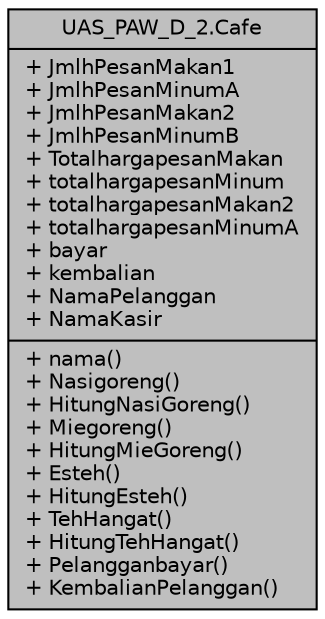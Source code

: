 digraph "UAS_PAW_D_2.Cafe"
{
 // LATEX_PDF_SIZE
  edge [fontname="Helvetica",fontsize="10",labelfontname="Helvetica",labelfontsize="10"];
  node [fontname="Helvetica",fontsize="10",shape=record];
  Node1 [label="{UAS_PAW_D_2.Cafe\n|+ JmlhPesanMakan1\l+ JmlhPesanMinumA\l+ JmlhPesanMakan2\l+ JmlhPesanMinumB\l+ TotalhargapesanMakan\l+ totalhargapesanMinum\l+ totalhargapesanMakan2\l+ totalhargapesanMinumA\l+ bayar\l+ kembalian\l+ NamaPelanggan\l+ NamaKasir\l|+ nama()\l+ Nasigoreng()\l+ HitungNasiGoreng()\l+ Miegoreng()\l+ HitungMieGoreng()\l+ Esteh()\l+ HitungEsteh()\l+ TehHangat()\l+ HitungTehHangat()\l+ Pelangganbayar()\l+ KembalianPelanggan()\l}",height=0.2,width=0.4,color="black", fillcolor="grey75", style="filled", fontcolor="black",tooltip=" "];
}
